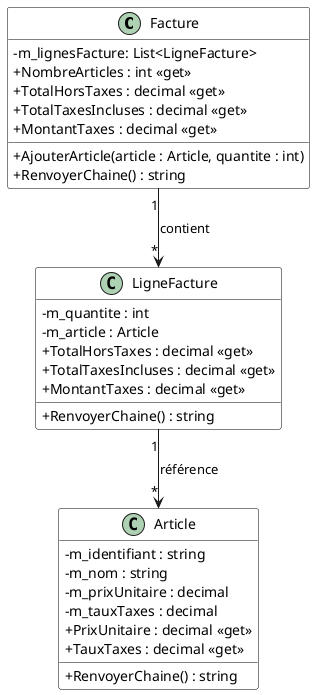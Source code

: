 @startuml FactureDiagClasses
skinparam classAttributeIconSize 0
skinparam class {
    BackgroundColor White
    BorderColor #000
}

Facture "1" --> "*" LigneFacture : contient
LigneFacture "1" --> "*" Article : référence

class Facture {
    - m_lignesFacture: List<LigneFacture>
    + NombreArticles : int <<get>>
    + TotalHorsTaxes : decimal <<get>>
    + TotalTaxesIncluses : decimal <<get>>
    + MontantTaxes : decimal <<get>>
    + AjouterArticle(article : Article, quantite : int)
    + RenvoyerChaine() : string
}
class LigneFacture {
    - m_quantite : int
    - m_article : Article
    + TotalHorsTaxes : decimal <<get>>
    + TotalTaxesIncluses : decimal <<get>>
    + MontantTaxes : decimal <<get>>
    + RenvoyerChaine() : string
}
class Article {
    - m_identifiant : string
    - m_nom : string
    - m_prixUnitaire : decimal
    - m_tauxTaxes : decimal
    + PrixUnitaire : decimal <<get>>
    + TauxTaxes : decimal <<get>>
    + RenvoyerChaine() : string
}
@enduml